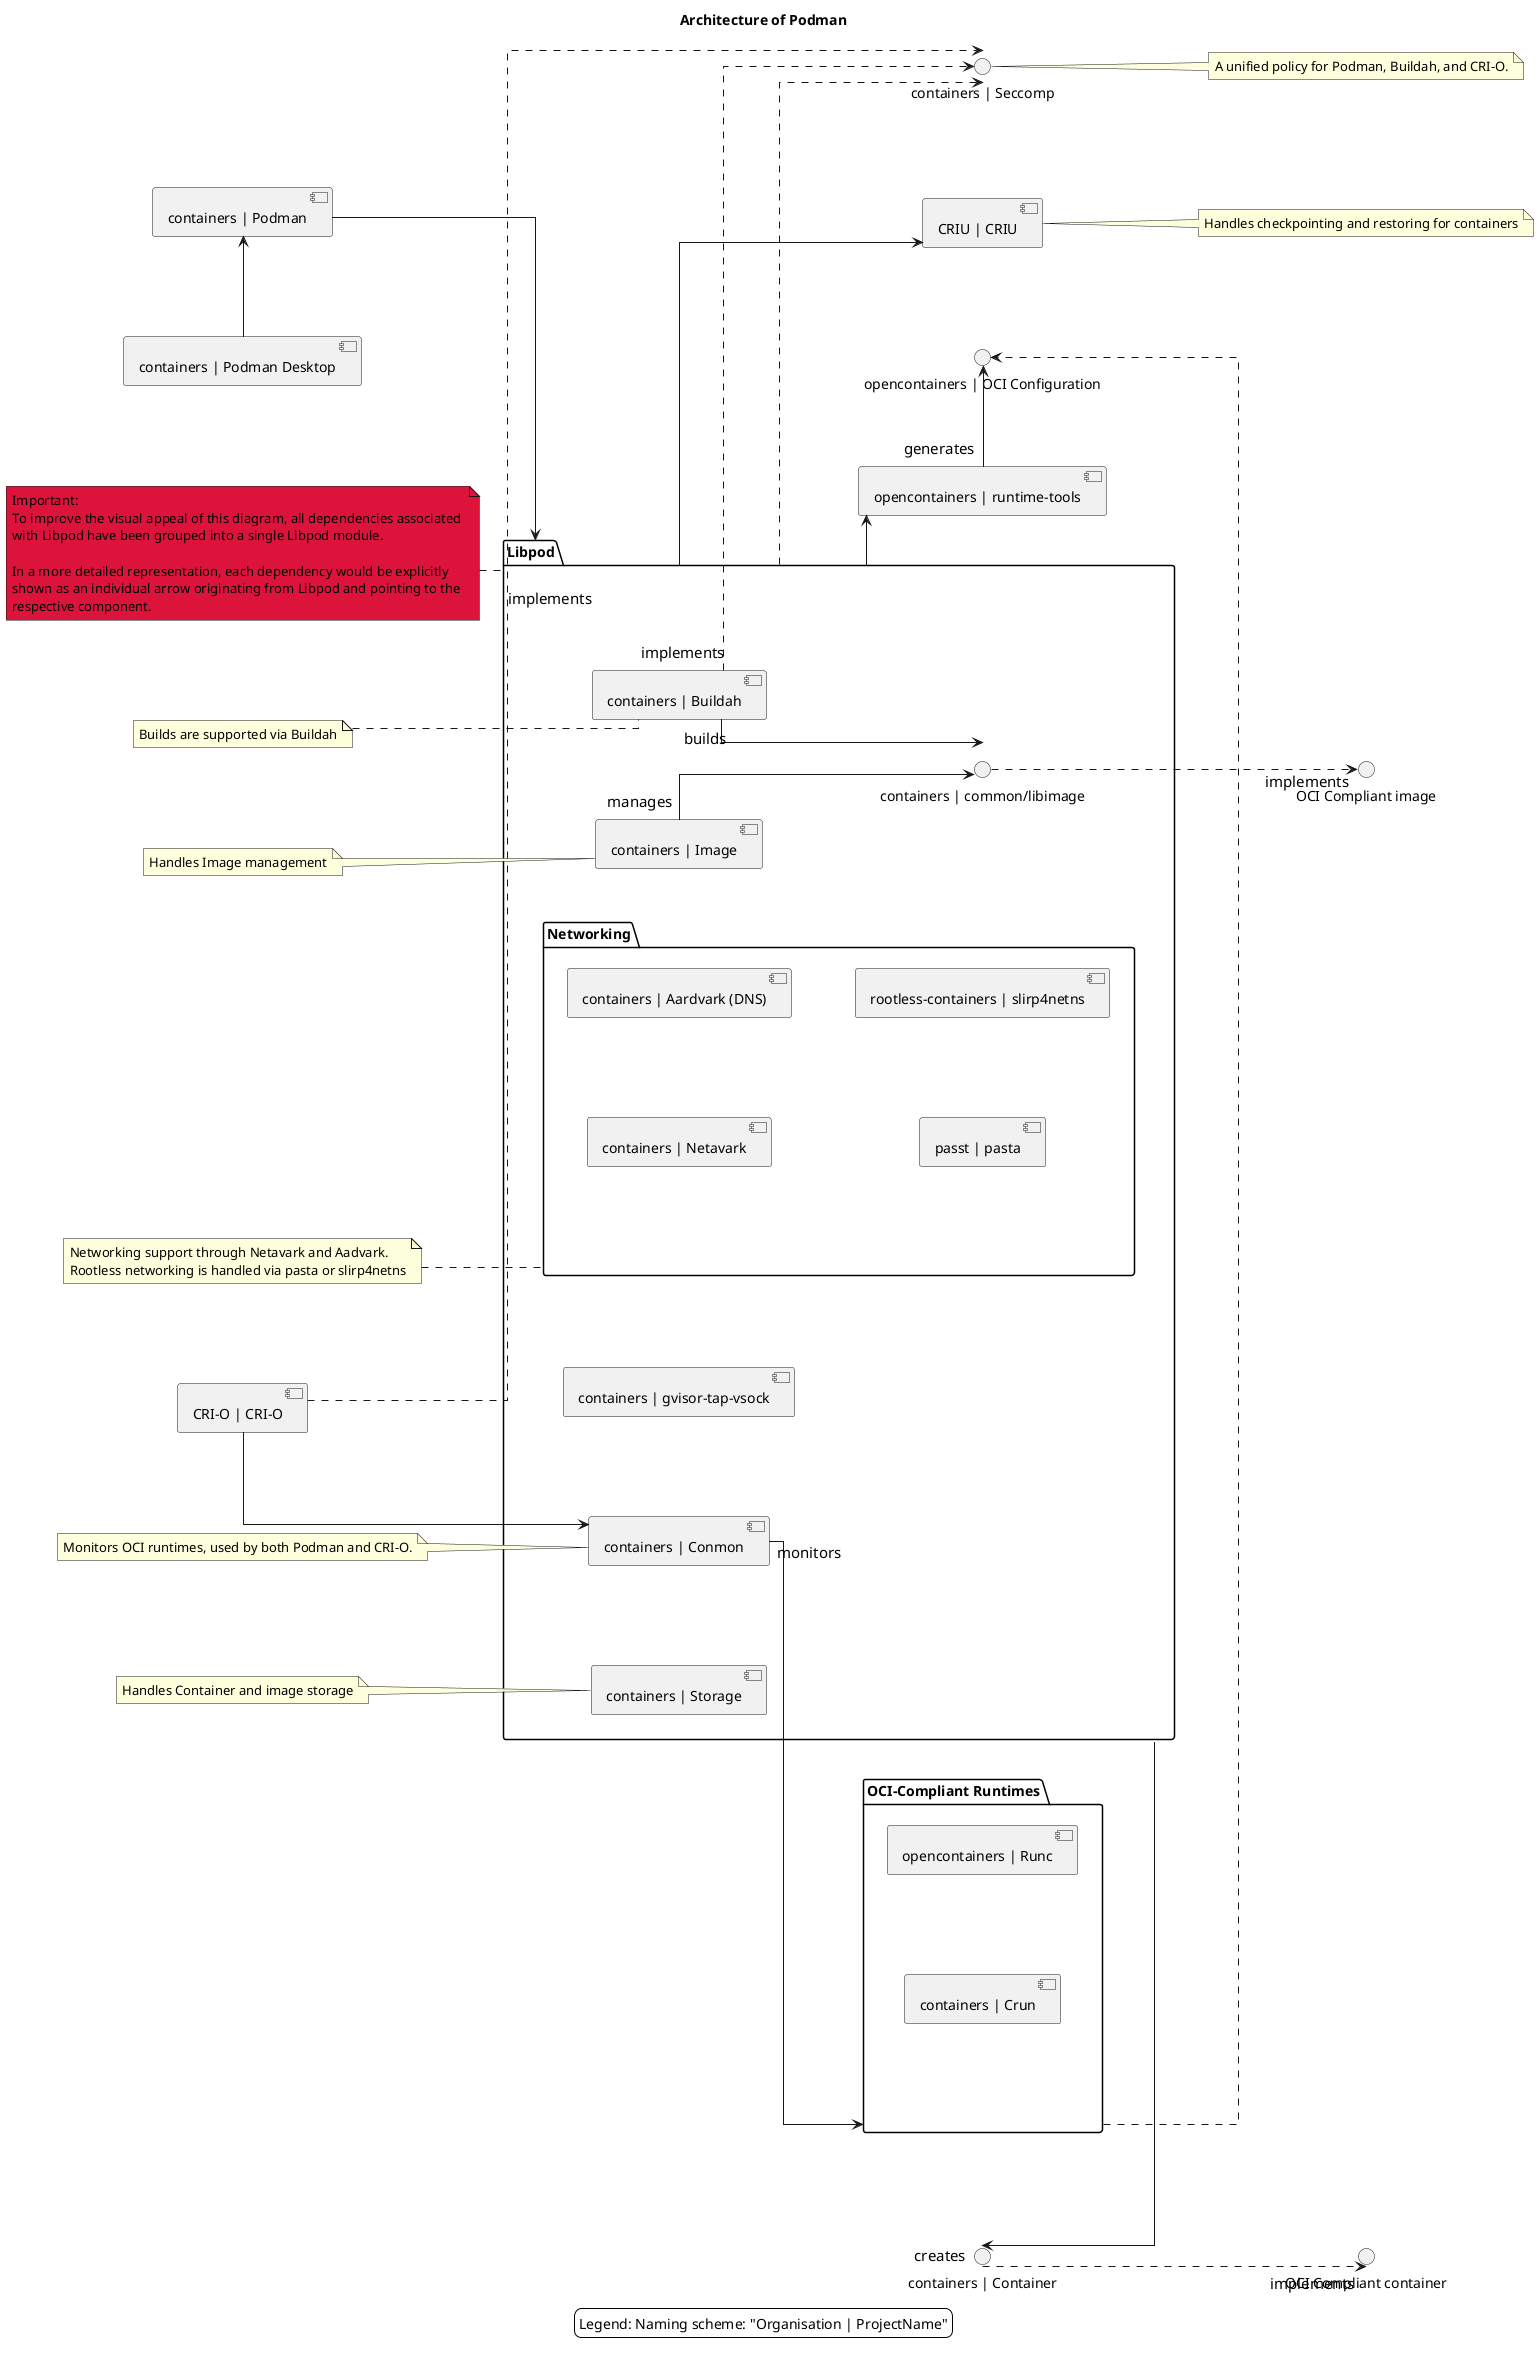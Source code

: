 @startuml
skinparam linetype ortho
skinparam nodesep 100
skinparam ranksep 0
left to right direction
skinparam backgroundColor white
skinparam ArrowFontSize 15
skinparam ArrowFontBackgroundColor White


' skinparam ArrowThickness 2
title Architecture of Podman
legend "Legend: Naming scheme: "Organisation | ProjectName""
folder "OCI-Compliant Runtimes" as oci_runtime_tools_ {
    component "opencontainers | Runc" as runc_
    component "containers | Crun" as crun_
}
interface "opencontainers | OCI Configuration" as oci_config_
interface "OCI Compliant container" as oci_container_
interface "OCI Compliant image" as oci_image_

component "CRI-O | CRI-O" as crio_
component "containers | Podman Desktop" as podman_desktop_
component "containers | Podman" as podman_
interface "containers | Seccomp" as seccomp_
component "opencontainers | runtime-tools" as runtime_tools_

interface "containers | Container" as pod_container_

component "CRIU | CRIU" as criu_

package Libpod as libpod_ {
    component "containers | Buildah" as buildah_
    component "containers | Image" as image_
    component "containers | gvisor-tap-vsock" as gvisor_
    component "containers | Storage" as storage_
    interface "containers | common/libimage" as pod_image_
    component "containers | Conmon" as conmon_
    package "Networking" as networking_ {
        component "containers | Netavark" as netavark_
        component "containers | Aardvark (DNS)" as aardvark_
        component "passt | pasta" as pasta_
        component "rootless-containers | slirp4netns" as slirp4netns_
    }
' component "containers | Podman" as Podman
}
' Updated connections (you might need to adjust ordering or add further placement hints)
' Buildah -> OCIRuntimeTools
' Podman -> OCIRuntimeTools


buildah_ "builds" --> pod_image_
buildah_ "implements" ..> seccomp_
podman_desktop_ -left-> podman_
podman_ --> libpod_

image_ "manages" --> pod_image_

conmon_ "monitors" --> oci_runtime_tools_

' Note: Ensure the component names match the alias names defined above
runtime_tools_ "generates" -left-> oci_config_
oci_runtime_tools_ .right.> oci_config_

crio_ --> conmon_
crio_ ..> seccomp_ : implements

' Podman --> OCIImage : maintain and modifies
' Podman --> OCIContainer : maintain and modifies
libpod_ ..>  seccomp_
libpod_ --> criu_
libpod_ --> runtime_tools_
libpod_ --> "creates" pod_container_
pod_image_  ..> "implements" oci_image_
pod_container_  ..>  "implements" oci_container_
' Podman --> Runtimetools : uses
' Podman --> CRIU : restoration

' Podman -> gvisor
' Podman -> Conmon
' Podman -> Buildah
' Podman -> pasta
' Podman -> slirp4netns
' Podman -> Aardvark
' Podman -> Netavark
' Podman -> Storage
' Podman -> Image
' Podman -> CRIU

' Note section
note left of [image_]
Handles Image management
end note
note left of [storage_]
Handles Container and image storage
end note
note left of networking_
Networking support through Netavark and Aadvark.
Rootless networking is handled via pasta or slirp4netns
end note

note left of [buildah_]
Builds are supported via Buildah
end note

note left of [conmon_]
Monitors OCI runtimes, used by both Podman and CRI-O.
end note

note right of seccomp_
A unified policy for Podman, Buildah, and CRI-O.
end note

note right of criu_
Handles checkpointing and restoring for containers
end note

note left of libpod_ #Crimson
Important:
To improve the visual appeal of this diagram, all dependencies associated 
with Libpod have been grouped into a single Libpod module. 

In a more detailed representation, each dependency would be explicitly 
shown as an individual arrow originating from Libpod and pointing to the 
respective component.
end note
@enduml